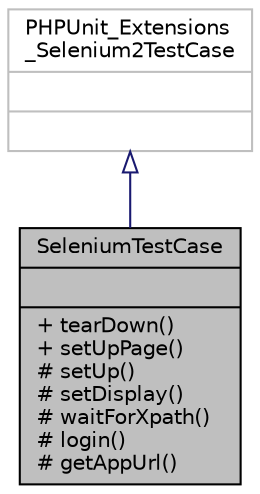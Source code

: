 digraph "SeleniumTestCase"
{
  edge [fontname="Helvetica",fontsize="10",labelfontname="Helvetica",labelfontsize="10"];
  node [fontname="Helvetica",fontsize="10",shape=record];
  Node0 [label="{SeleniumTestCase\n||+ tearDown()\l+ setUpPage()\l# setUp()\l# setDisplay()\l# waitForXpath()\l# login()\l# getAppUrl()\l}",height=0.2,width=0.4,color="black", fillcolor="grey75", style="filled", fontcolor="black"];
  Node1 -> Node0 [dir="back",color="midnightblue",fontsize="10",style="solid",arrowtail="onormal",fontname="Helvetica"];
  Node1 [label="{PHPUnit_Extensions\l_Selenium2TestCase\n||}",height=0.2,width=0.4,color="grey75", fillcolor="white", style="filled"];
}
